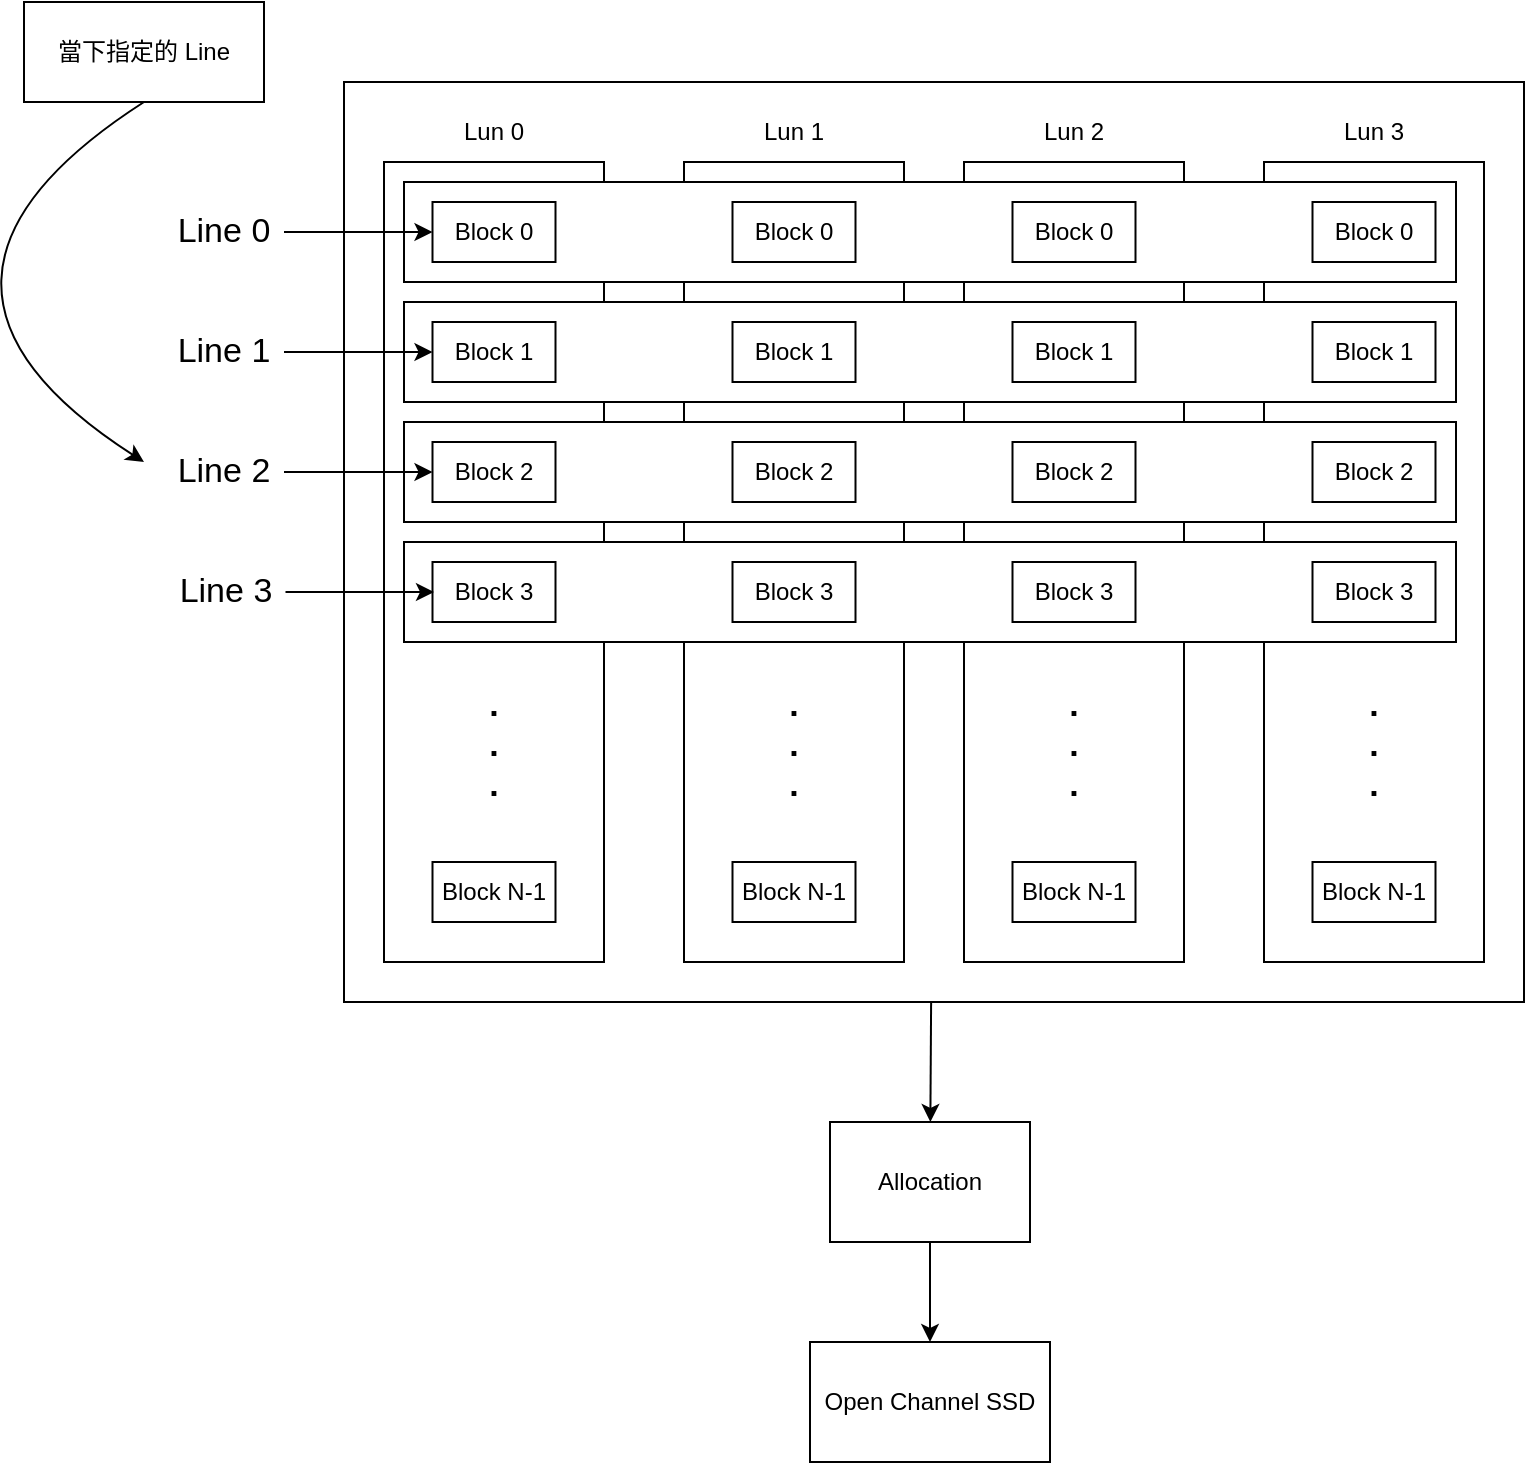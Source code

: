 <mxfile version="20.3.0" type="device"><diagram id="eiESuL29kJkv4JZPoKmc" name="第1頁"><mxGraphModel dx="1342" dy="1025" grid="1" gridSize="10" guides="1" tooltips="1" connect="1" arrows="1" fold="1" page="1" pageScale="1" pageWidth="827" pageHeight="1169" math="0" shadow="0"><root><mxCell id="0"/><mxCell id="1" parent="0"/><mxCell id="0n1AgrtYRUq7Zwp-8lfg-1" value="" style="rounded=0;whiteSpace=wrap;html=1;" parent="1" vertex="1"><mxGeometry x="330" y="310" width="590" height="460" as="geometry"/></mxCell><mxCell id="0n1AgrtYRUq7Zwp-8lfg-2" value="&lt;b style=&quot;font-size: 17px;&quot;&gt;&lt;br&gt;&lt;br&gt;&lt;br&gt;&lt;br&gt;&lt;br&gt;&lt;br&gt;&lt;br&gt;&lt;br&gt;&lt;br&gt;.&lt;br&gt;.&lt;br&gt;.&lt;/b&gt;" style="rounded=0;whiteSpace=wrap;html=1;" parent="1" vertex="1"><mxGeometry x="350" y="350" width="110" height="400" as="geometry"/></mxCell><mxCell id="0n1AgrtYRUq7Zwp-8lfg-3" value="Lun 0" style="text;html=1;strokeColor=none;fillColor=none;align=center;verticalAlign=middle;whiteSpace=wrap;rounded=0;" parent="1" vertex="1"><mxGeometry x="375" y="320" width="60" height="30" as="geometry"/></mxCell><mxCell id="0n1AgrtYRUq7Zwp-8lfg-4" value="Block N-1" style="rounded=0;whiteSpace=wrap;html=1;" parent="1" vertex="1"><mxGeometry x="374.25" y="700" width="61.5" height="30" as="geometry"/></mxCell><mxCell id="0n1AgrtYRUq7Zwp-8lfg-5" value="&lt;b style=&quot;font-size: 17px;&quot;&gt;&lt;br&gt;&lt;br&gt;&lt;br&gt;&lt;br&gt;&lt;br&gt;&lt;br&gt;&lt;br&gt;&lt;br&gt;&lt;br&gt;.&lt;br&gt;.&lt;br&gt;.&lt;/b&gt;" style="rounded=0;whiteSpace=wrap;html=1;" parent="1" vertex="1"><mxGeometry x="500" y="350" width="110" height="400" as="geometry"/></mxCell><mxCell id="0n1AgrtYRUq7Zwp-8lfg-6" value="Lun 1" style="text;html=1;strokeColor=none;fillColor=none;align=center;verticalAlign=middle;whiteSpace=wrap;rounded=0;" parent="1" vertex="1"><mxGeometry x="525" y="320" width="60" height="30" as="geometry"/></mxCell><mxCell id="0n1AgrtYRUq7Zwp-8lfg-7" value="Block N-1" style="rounded=0;whiteSpace=wrap;html=1;" parent="1" vertex="1"><mxGeometry x="524.25" y="700" width="61.5" height="30" as="geometry"/></mxCell><mxCell id="0n1AgrtYRUq7Zwp-8lfg-8" value="&lt;b style=&quot;font-size: 17px;&quot;&gt;&lt;br&gt;&lt;br&gt;&lt;br&gt;&lt;br&gt;&lt;br&gt;&lt;br&gt;&lt;br&gt;&lt;br&gt;&lt;br&gt;.&lt;br&gt;.&lt;br&gt;.&lt;/b&gt;" style="rounded=0;whiteSpace=wrap;html=1;" parent="1" vertex="1"><mxGeometry x="640" y="350" width="110" height="400" as="geometry"/></mxCell><mxCell id="0n1AgrtYRUq7Zwp-8lfg-9" value="Lun 2" style="text;html=1;strokeColor=none;fillColor=none;align=center;verticalAlign=middle;whiteSpace=wrap;rounded=0;" parent="1" vertex="1"><mxGeometry x="665" y="320" width="60" height="30" as="geometry"/></mxCell><mxCell id="0n1AgrtYRUq7Zwp-8lfg-10" value="Block N-1" style="rounded=0;whiteSpace=wrap;html=1;" parent="1" vertex="1"><mxGeometry x="664.25" y="700" width="61.5" height="30" as="geometry"/></mxCell><mxCell id="0n1AgrtYRUq7Zwp-8lfg-11" value="&lt;b style=&quot;font-size: 17px;&quot;&gt;&lt;br&gt;&lt;br&gt;&lt;br&gt;&lt;br&gt;&lt;br&gt;&lt;br&gt;&lt;br&gt;&lt;br&gt;&lt;br&gt;.&lt;br&gt;.&lt;br&gt;.&lt;/b&gt;" style="rounded=0;whiteSpace=wrap;html=1;" parent="1" vertex="1"><mxGeometry x="790" y="350" width="110" height="400" as="geometry"/></mxCell><mxCell id="0n1AgrtYRUq7Zwp-8lfg-12" value="Lun 3" style="text;html=1;strokeColor=none;fillColor=none;align=center;verticalAlign=middle;whiteSpace=wrap;rounded=0;" parent="1" vertex="1"><mxGeometry x="815" y="320" width="60" height="30" as="geometry"/></mxCell><mxCell id="0n1AgrtYRUq7Zwp-8lfg-13" value="Block N-1" style="rounded=0;whiteSpace=wrap;html=1;" parent="1" vertex="1"><mxGeometry x="814.25" y="700" width="61.5" height="30" as="geometry"/></mxCell><mxCell id="0n1AgrtYRUq7Zwp-8lfg-14" value="" style="rounded=0;whiteSpace=wrap;html=1;fontSize=17;" parent="1" vertex="1"><mxGeometry x="360" y="360" width="526" height="50" as="geometry"/></mxCell><mxCell id="0n1AgrtYRUq7Zwp-8lfg-15" value="Block 0" style="rounded=0;whiteSpace=wrap;html=1;" parent="1" vertex="1"><mxGeometry x="814.25" y="370" width="61.5" height="30" as="geometry"/></mxCell><mxCell id="0n1AgrtYRUq7Zwp-8lfg-16" value="Block 0" style="rounded=0;whiteSpace=wrap;html=1;" parent="1" vertex="1"><mxGeometry x="374.25" y="370" width="61.5" height="30" as="geometry"/></mxCell><mxCell id="0n1AgrtYRUq7Zwp-8lfg-17" value="Block 0" style="rounded=0;whiteSpace=wrap;html=1;" parent="1" vertex="1"><mxGeometry x="524.25" y="370" width="61.5" height="30" as="geometry"/></mxCell><mxCell id="0n1AgrtYRUq7Zwp-8lfg-18" value="Block 0" style="rounded=0;whiteSpace=wrap;html=1;" parent="1" vertex="1"><mxGeometry x="664.25" y="370" width="61.5" height="30" as="geometry"/></mxCell><mxCell id="0n1AgrtYRUq7Zwp-8lfg-19" value="Line 0" style="text;html=1;strokeColor=none;fillColor=none;align=center;verticalAlign=middle;whiteSpace=wrap;rounded=0;fontSize=17;" parent="1" vertex="1"><mxGeometry x="240" y="370" width="60" height="30" as="geometry"/></mxCell><mxCell id="0n1AgrtYRUq7Zwp-8lfg-20" value="" style="endArrow=classic;html=1;rounded=0;fontSize=17;" parent="1" source="0n1AgrtYRUq7Zwp-8lfg-19" target="0n1AgrtYRUq7Zwp-8lfg-16" edge="1"><mxGeometry width="50" height="50" relative="1" as="geometry"><mxPoint x="640" y="370" as="sourcePoint"/><mxPoint x="690" y="320" as="targetPoint"/></mxGeometry></mxCell><mxCell id="0n1AgrtYRUq7Zwp-8lfg-21" value="" style="rounded=0;whiteSpace=wrap;html=1;fontSize=17;" parent="1" vertex="1"><mxGeometry x="360" y="420" width="526" height="50" as="geometry"/></mxCell><mxCell id="0n1AgrtYRUq7Zwp-8lfg-22" value="Block 1" style="rounded=0;whiteSpace=wrap;html=1;" parent="1" vertex="1"><mxGeometry x="374.25" y="430" width="61.5" height="30" as="geometry"/></mxCell><mxCell id="0n1AgrtYRUq7Zwp-8lfg-23" value="Block 1" style="rounded=0;whiteSpace=wrap;html=1;" parent="1" vertex="1"><mxGeometry x="524.25" y="430" width="61.5" height="30" as="geometry"/></mxCell><mxCell id="0n1AgrtYRUq7Zwp-8lfg-24" value="Block 1" style="rounded=0;whiteSpace=wrap;html=1;" parent="1" vertex="1"><mxGeometry x="664.25" y="430" width="61.5" height="30" as="geometry"/></mxCell><mxCell id="0n1AgrtYRUq7Zwp-8lfg-25" value="Block 1" style="rounded=0;whiteSpace=wrap;html=1;" parent="1" vertex="1"><mxGeometry x="814.25" y="430" width="61.5" height="30" as="geometry"/></mxCell><mxCell id="0n1AgrtYRUq7Zwp-8lfg-26" value="" style="rounded=0;whiteSpace=wrap;html=1;fontSize=17;" parent="1" vertex="1"><mxGeometry x="360" y="480" width="526" height="50" as="geometry"/></mxCell><mxCell id="0n1AgrtYRUq7Zwp-8lfg-27" value="Block 2" style="rounded=0;whiteSpace=wrap;html=1;" parent="1" vertex="1"><mxGeometry x="374.25" y="490" width="61.5" height="30" as="geometry"/></mxCell><mxCell id="0n1AgrtYRUq7Zwp-8lfg-28" value="Block 2" style="rounded=0;whiteSpace=wrap;html=1;" parent="1" vertex="1"><mxGeometry x="524.25" y="490" width="61.5" height="30" as="geometry"/></mxCell><mxCell id="0n1AgrtYRUq7Zwp-8lfg-29" value="Block 2" style="rounded=0;whiteSpace=wrap;html=1;" parent="1" vertex="1"><mxGeometry x="664.25" y="490" width="61.5" height="30" as="geometry"/></mxCell><mxCell id="0n1AgrtYRUq7Zwp-8lfg-30" value="Block 2" style="rounded=0;whiteSpace=wrap;html=1;" parent="1" vertex="1"><mxGeometry x="814.25" y="490" width="61.5" height="30" as="geometry"/></mxCell><mxCell id="0n1AgrtYRUq7Zwp-8lfg-31" value="" style="rounded=0;whiteSpace=wrap;html=1;fontSize=17;" parent="1" vertex="1"><mxGeometry x="360" y="540" width="526" height="50" as="geometry"/></mxCell><mxCell id="0n1AgrtYRUq7Zwp-8lfg-32" value="Block 3" style="rounded=0;whiteSpace=wrap;html=1;" parent="1" vertex="1"><mxGeometry x="374.25" y="550" width="61.5" height="30" as="geometry"/></mxCell><mxCell id="0n1AgrtYRUq7Zwp-8lfg-33" value="Block 3" style="rounded=0;whiteSpace=wrap;html=1;" parent="1" vertex="1"><mxGeometry x="524.25" y="550" width="61.5" height="30" as="geometry"/></mxCell><mxCell id="0n1AgrtYRUq7Zwp-8lfg-34" value="Block 3" style="rounded=0;whiteSpace=wrap;html=1;" parent="1" vertex="1"><mxGeometry x="664.25" y="550" width="61.5" height="30" as="geometry"/></mxCell><mxCell id="0n1AgrtYRUq7Zwp-8lfg-35" value="Block 3" style="rounded=0;whiteSpace=wrap;html=1;" parent="1" vertex="1"><mxGeometry x="814.25" y="550" width="61.5" height="30" as="geometry"/></mxCell><mxCell id="0n1AgrtYRUq7Zwp-8lfg-36" value="Line 1" style="text;html=1;strokeColor=none;fillColor=none;align=center;verticalAlign=middle;whiteSpace=wrap;rounded=0;fontSize=17;" parent="1" vertex="1"><mxGeometry x="240" y="430" width="60" height="30" as="geometry"/></mxCell><mxCell id="0n1AgrtYRUq7Zwp-8lfg-37" value="" style="endArrow=classic;html=1;rounded=0;fontSize=17;" parent="1" source="0n1AgrtYRUq7Zwp-8lfg-36" edge="1"><mxGeometry width="50" height="50" relative="1" as="geometry"><mxPoint x="640" y="430" as="sourcePoint"/><mxPoint x="374.25" y="445" as="targetPoint"/></mxGeometry></mxCell><mxCell id="0n1AgrtYRUq7Zwp-8lfg-38" value="Line 2" style="text;html=1;strokeColor=none;fillColor=none;align=center;verticalAlign=middle;whiteSpace=wrap;rounded=0;fontSize=17;" parent="1" vertex="1"><mxGeometry x="240" y="490" width="60" height="30" as="geometry"/></mxCell><mxCell id="0n1AgrtYRUq7Zwp-8lfg-39" value="" style="endArrow=classic;html=1;rounded=0;fontSize=17;" parent="1" source="0n1AgrtYRUq7Zwp-8lfg-38" edge="1"><mxGeometry width="50" height="50" relative="1" as="geometry"><mxPoint x="640" y="490" as="sourcePoint"/><mxPoint x="374.25" y="505" as="targetPoint"/></mxGeometry></mxCell><mxCell id="0n1AgrtYRUq7Zwp-8lfg-40" value="Line 3" style="text;html=1;strokeColor=none;fillColor=none;align=center;verticalAlign=middle;whiteSpace=wrap;rounded=0;fontSize=17;" parent="1" vertex="1"><mxGeometry x="240.75" y="550" width="60" height="30" as="geometry"/></mxCell><mxCell id="0n1AgrtYRUq7Zwp-8lfg-41" value="" style="endArrow=classic;html=1;rounded=0;fontSize=17;" parent="1" source="0n1AgrtYRUq7Zwp-8lfg-40" edge="1"><mxGeometry width="50" height="50" relative="1" as="geometry"><mxPoint x="640.75" y="550" as="sourcePoint"/><mxPoint x="375" y="565" as="targetPoint"/></mxGeometry></mxCell><mxCell id="0n1AgrtYRUq7Zwp-8lfg-42" value="當下指定的 Line" style="rounded=0;whiteSpace=wrap;html=1;" parent="1" vertex="1"><mxGeometry x="170" y="270" width="120" height="50" as="geometry"/></mxCell><mxCell id="0n1AgrtYRUq7Zwp-8lfg-45" value="" style="endArrow=classic;html=1;rounded=0;" parent="1" target="0n1AgrtYRUq7Zwp-8lfg-46" edge="1" source="0n1AgrtYRUq7Zwp-8lfg-1"><mxGeometry width="50" height="50" relative="1" as="geometry"><mxPoint x="920" y="510" as="sourcePoint"/><mxPoint x="1010" y="510" as="targetPoint"/></mxGeometry></mxCell><mxCell id="0n1AgrtYRUq7Zwp-8lfg-46" value="Allocation" style="rounded=0;whiteSpace=wrap;html=1;" parent="1" vertex="1"><mxGeometry x="573" y="830" width="100" height="60" as="geometry"/></mxCell><mxCell id="0n1AgrtYRUq7Zwp-8lfg-47" value="" style="endArrow=classic;html=1;rounded=0;" parent="1" source="0n1AgrtYRUq7Zwp-8lfg-46" edge="1" target="0n1AgrtYRUq7Zwp-8lfg-48"><mxGeometry width="50" height="50" relative="1" as="geometry"><mxPoint x="410" y="860" as="sourcePoint"/><mxPoint x="730" y="860" as="targetPoint"/></mxGeometry></mxCell><mxCell id="0n1AgrtYRUq7Zwp-8lfg-48" value="Open Channel SSD" style="rounded=0;whiteSpace=wrap;html=1;" parent="1" vertex="1"><mxGeometry x="563" y="940" width="120" height="60" as="geometry"/></mxCell><mxCell id="MXVo4-nQxtSnZvURP0CZ-1" value="" style="curved=1;endArrow=classic;html=1;rounded=0;exitX=0.5;exitY=1;exitDx=0;exitDy=0;" edge="1" parent="1" source="0n1AgrtYRUq7Zwp-8lfg-42"><mxGeometry width="50" height="50" relative="1" as="geometry"><mxPoint x="660" y="350" as="sourcePoint"/><mxPoint x="230" y="500" as="targetPoint"/><Array as="points"><mxPoint x="90" y="410"/></Array></mxGeometry></mxCell></root></mxGraphModel></diagram></mxfile>